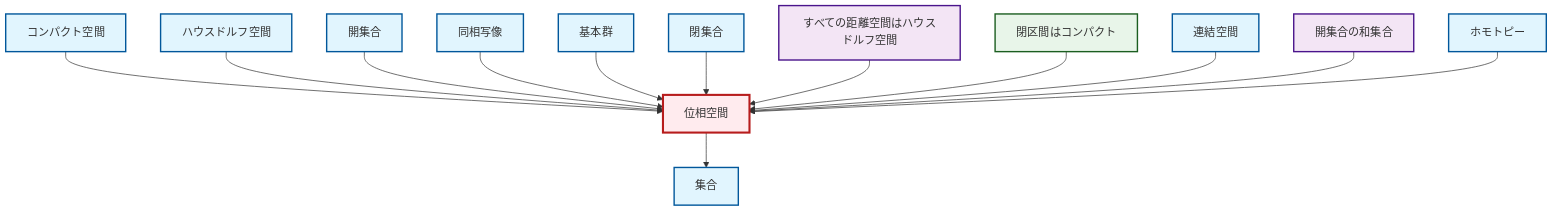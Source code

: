 graph TD
    classDef definition fill:#e1f5fe,stroke:#01579b,stroke-width:2px
    classDef theorem fill:#f3e5f5,stroke:#4a148c,stroke-width:2px
    classDef axiom fill:#fff3e0,stroke:#e65100,stroke-width:2px
    classDef example fill:#e8f5e9,stroke:#1b5e20,stroke-width:2px
    classDef current fill:#ffebee,stroke:#b71c1c,stroke-width:3px
    def-homotopy["ホモトピー"]:::definition
    def-fundamental-group["基本群"]:::definition
    def-open-set["開集合"]:::definition
    thm-union-open-sets["開集合の和集合"]:::theorem
    def-set["集合"]:::definition
    ex-closed-interval-compact["閉区間はコンパクト"]:::example
    def-homeomorphism["同相写像"]:::definition
    def-connected["連結空間"]:::definition
    def-compact["コンパクト空間"]:::definition
    def-hausdorff["ハウスドルフ空間"]:::definition
    def-closed-set["閉集合"]:::definition
    thm-metric-hausdorff["すべての距離空間はハウスドルフ空間"]:::theorem
    def-topological-space["位相空間"]:::definition
    def-compact --> def-topological-space
    def-hausdorff --> def-topological-space
    def-open-set --> def-topological-space
    def-homeomorphism --> def-topological-space
    def-fundamental-group --> def-topological-space
    def-closed-set --> def-topological-space
    thm-metric-hausdorff --> def-topological-space
    def-topological-space --> def-set
    ex-closed-interval-compact --> def-topological-space
    def-connected --> def-topological-space
    thm-union-open-sets --> def-topological-space
    def-homotopy --> def-topological-space
    class def-topological-space current